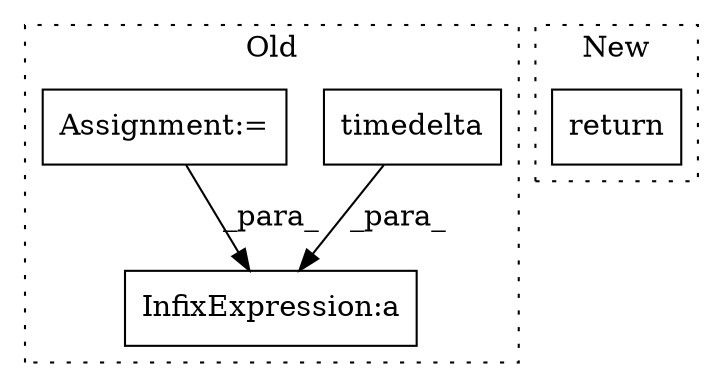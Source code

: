 digraph G {
subgraph cluster0 {
1 [label="timedelta" a="32" s="7221,7238" l="10,1" shape="box"];
3 [label="InfixExpression:a" a="27" s="7209" l="3" shape="box"];
4 [label="Assignment:=" a="7" s="6805" l="1" shape="box"];
label = "Old";
style="dotted";
}
subgraph cluster1 {
2 [label="return" a="41" s="7475" l="7" shape="box"];
label = "New";
style="dotted";
}
1 -> 3 [label="_para_"];
4 -> 3 [label="_para_"];
}